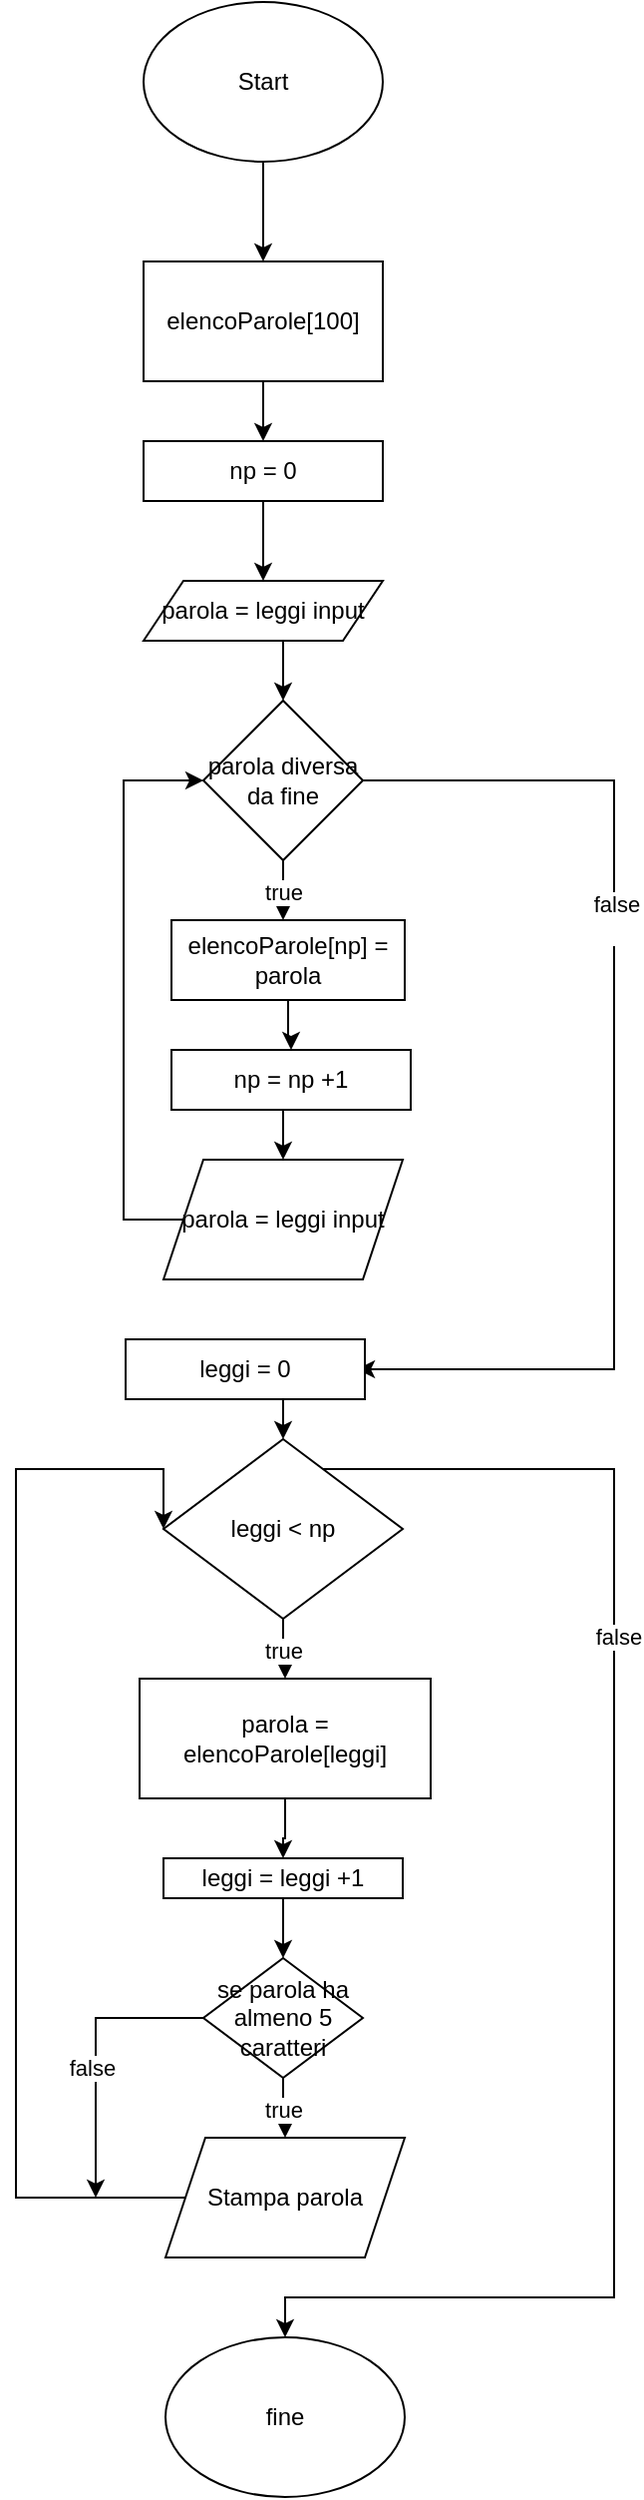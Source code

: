 <mxfile version="16.2.4"><diagram id="V2JiB3C3QyJT3o9QRJ_2" name="Page-1"><mxGraphModel dx="920" dy="522" grid="1" gridSize="10" guides="1" tooltips="1" connect="1" arrows="1" fold="1" page="1" pageScale="1" pageWidth="827" pageHeight="1169" math="0" shadow="0"><root><mxCell id="0"/><mxCell id="1" parent="0"/><mxCell id="6sRpusPthlO_4WwVeSYJ-50" value="" style="edgeStyle=orthogonalEdgeStyle;rounded=0;orthogonalLoop=1;jettySize=auto;html=1;" edge="1" parent="1" source="6sRpusPthlO_4WwVeSYJ-1" target="6sRpusPthlO_4WwVeSYJ-46"><mxGeometry relative="1" as="geometry"/></mxCell><mxCell id="6sRpusPthlO_4WwVeSYJ-1" value="Start" style="ellipse;whiteSpace=wrap;html=1;" vertex="1" parent="1"><mxGeometry x="354" y="30" width="120" height="80" as="geometry"/></mxCell><mxCell id="6sRpusPthlO_4WwVeSYJ-61" value="" style="edgeStyle=orthogonalEdgeStyle;rounded=0;orthogonalLoop=1;jettySize=auto;html=1;" edge="1" parent="1" source="6sRpusPthlO_4WwVeSYJ-4" target="6sRpusPthlO_4WwVeSYJ-6"><mxGeometry relative="1" as="geometry"><Array as="points"><mxPoint x="424" y="370"/><mxPoint x="424" y="370"/></Array></mxGeometry></mxCell><mxCell id="6sRpusPthlO_4WwVeSYJ-4" value="parola = leggi input" style="shape=parallelogram;perimeter=parallelogramPerimeter;whiteSpace=wrap;html=1;fixedSize=1;" vertex="1" parent="1"><mxGeometry x="354" y="320" width="120" height="30" as="geometry"/></mxCell><mxCell id="6sRpusPthlO_4WwVeSYJ-9" value="true" style="edgeStyle=orthogonalEdgeStyle;rounded=0;orthogonalLoop=1;jettySize=auto;html=1;" edge="1" parent="1" source="6sRpusPthlO_4WwVeSYJ-6"><mxGeometry relative="1" as="geometry"><mxPoint x="424" y="490" as="targetPoint"/></mxGeometry></mxCell><mxCell id="6sRpusPthlO_4WwVeSYJ-39" style="edgeStyle=orthogonalEdgeStyle;rounded=0;orthogonalLoop=1;jettySize=auto;html=1;entryX=0.967;entryY=0.5;entryDx=0;entryDy=0;entryPerimeter=0;" edge="1" parent="1" source="6sRpusPthlO_4WwVeSYJ-6" target="6sRpusPthlO_4WwVeSYJ-68"><mxGeometry relative="1" as="geometry"><mxPoint x="530" y="720" as="targetPoint"/><Array as="points"><mxPoint x="590" y="420"/><mxPoint x="590" y="715"/></Array></mxGeometry></mxCell><mxCell id="6sRpusPthlO_4WwVeSYJ-40" value="&lt;div&gt;false&lt;/div&gt;&lt;div&gt;&lt;br&gt;&lt;/div&gt;" style="edgeLabel;html=1;align=center;verticalAlign=middle;resizable=0;points=[];" vertex="1" connectable="0" parent="6sRpusPthlO_4WwVeSYJ-39"><mxGeometry x="-0.291" y="1" relative="1" as="geometry"><mxPoint as="offset"/></mxGeometry></mxCell><mxCell id="6sRpusPthlO_4WwVeSYJ-6" value="parola diversa da fine" style="rhombus;whiteSpace=wrap;html=1;" vertex="1" parent="1"><mxGeometry x="384" y="380" width="80" height="80" as="geometry"/></mxCell><mxCell id="6sRpusPthlO_4WwVeSYJ-66" value="" style="edgeStyle=orthogonalEdgeStyle;rounded=0;orthogonalLoop=1;jettySize=auto;html=1;" edge="1" parent="1" source="6sRpusPthlO_4WwVeSYJ-8" target="6sRpusPthlO_4WwVeSYJ-65"><mxGeometry relative="1" as="geometry"/></mxCell><mxCell id="6sRpusPthlO_4WwVeSYJ-8" value="elencoParole[np] = parola" style="rounded=0;whiteSpace=wrap;html=1;" vertex="1" parent="1"><mxGeometry x="368" y="490" width="117" height="40" as="geometry"/></mxCell><mxCell id="6sRpusPthlO_4WwVeSYJ-41" style="edgeStyle=orthogonalEdgeStyle;rounded=0;orthogonalLoop=1;jettySize=auto;html=1;entryX=0;entryY=0.5;entryDx=0;entryDy=0;" edge="1" parent="1" source="6sRpusPthlO_4WwVeSYJ-12" target="6sRpusPthlO_4WwVeSYJ-6"><mxGeometry relative="1" as="geometry"><Array as="points"><mxPoint x="344" y="640"/><mxPoint x="344" y="420"/></Array></mxGeometry></mxCell><mxCell id="6sRpusPthlO_4WwVeSYJ-12" value="parola = leggi input" style="shape=parallelogram;perimeter=parallelogramPerimeter;whiteSpace=wrap;html=1;fixedSize=1;" vertex="1" parent="1"><mxGeometry x="364" y="610" width="120" height="60" as="geometry"/></mxCell><mxCell id="6sRpusPthlO_4WwVeSYJ-20" value="true" style="edgeStyle=orthogonalEdgeStyle;rounded=0;orthogonalLoop=1;jettySize=auto;html=1;" edge="1" parent="1" source="6sRpusPthlO_4WwVeSYJ-16" target="6sRpusPthlO_4WwVeSYJ-19"><mxGeometry relative="1" as="geometry"/></mxCell><mxCell id="6sRpusPthlO_4WwVeSYJ-33" style="edgeStyle=orthogonalEdgeStyle;rounded=0;orthogonalLoop=1;jettySize=auto;html=1;entryX=0.5;entryY=0;entryDx=0;entryDy=0;" edge="1" parent="1" source="6sRpusPthlO_4WwVeSYJ-16" target="6sRpusPthlO_4WwVeSYJ-27"><mxGeometry relative="1" as="geometry"><Array as="points"><mxPoint x="590" y="765"/><mxPoint x="590" y="1180"/><mxPoint x="425" y="1180"/></Array></mxGeometry></mxCell><mxCell id="6sRpusPthlO_4WwVeSYJ-34" value="&lt;div&gt;false&lt;/div&gt;" style="edgeLabel;html=1;align=center;verticalAlign=middle;resizable=0;points=[];" vertex="1" connectable="0" parent="6sRpusPthlO_4WwVeSYJ-33"><mxGeometry x="-0.381" y="2" relative="1" as="geometry"><mxPoint y="-1" as="offset"/></mxGeometry></mxCell><mxCell id="6sRpusPthlO_4WwVeSYJ-16" value="leggi &amp;lt; np" style="rhombus;whiteSpace=wrap;html=1;" vertex="1" parent="1"><mxGeometry x="364" y="750" width="120" height="90" as="geometry"/></mxCell><mxCell id="6sRpusPthlO_4WwVeSYJ-79" value="" style="edgeStyle=orthogonalEdgeStyle;rounded=0;orthogonalLoop=1;jettySize=auto;html=1;entryX=0.5;entryY=0;entryDx=0;entryDy=0;" edge="1" parent="1" source="6sRpusPthlO_4WwVeSYJ-19" target="6sRpusPthlO_4WwVeSYJ-70"><mxGeometry relative="1" as="geometry"/></mxCell><mxCell id="6sRpusPthlO_4WwVeSYJ-19" value="parola = elencoParole[leggi]" style="rounded=0;whiteSpace=wrap;html=1;" vertex="1" parent="1"><mxGeometry x="352" y="870" width="146" height="60" as="geometry"/></mxCell><mxCell id="6sRpusPthlO_4WwVeSYJ-25" value="true" style="edgeStyle=orthogonalEdgeStyle;rounded=0;orthogonalLoop=1;jettySize=auto;html=1;" edge="1" parent="1" source="6sRpusPthlO_4WwVeSYJ-22" target="6sRpusPthlO_4WwVeSYJ-24"><mxGeometry relative="1" as="geometry"/></mxCell><mxCell id="6sRpusPthlO_4WwVeSYJ-43" style="edgeStyle=orthogonalEdgeStyle;rounded=0;orthogonalLoop=1;jettySize=auto;html=1;" edge="1" parent="1" source="6sRpusPthlO_4WwVeSYJ-22"><mxGeometry relative="1" as="geometry"><mxPoint x="330" y="1130" as="targetPoint"/><Array as="points"><mxPoint x="330" y="1040"/></Array></mxGeometry></mxCell><mxCell id="6sRpusPthlO_4WwVeSYJ-45" value="false" style="edgeLabel;html=1;align=center;verticalAlign=middle;resizable=0;points=[];" vertex="1" connectable="0" parent="6sRpusPthlO_4WwVeSYJ-43"><mxGeometry x="0.092" y="-2" relative="1" as="geometry"><mxPoint as="offset"/></mxGeometry></mxCell><mxCell id="6sRpusPthlO_4WwVeSYJ-22" value="se parola ha almeno 5 caratteri" style="rhombus;whiteSpace=wrap;html=1;" vertex="1" parent="1"><mxGeometry x="384" y="1010" width="80" height="60" as="geometry"/></mxCell><mxCell id="6sRpusPthlO_4WwVeSYJ-44" style="edgeStyle=orthogonalEdgeStyle;rounded=0;orthogonalLoop=1;jettySize=auto;html=1;entryX=0;entryY=0.5;entryDx=0;entryDy=0;" edge="1" parent="1" source="6sRpusPthlO_4WwVeSYJ-24" target="6sRpusPthlO_4WwVeSYJ-16"><mxGeometry relative="1" as="geometry"><Array as="points"><mxPoint x="290" y="1130"/><mxPoint x="290" y="765"/></Array></mxGeometry></mxCell><mxCell id="6sRpusPthlO_4WwVeSYJ-24" value="Stampa parola" style="shape=parallelogram;perimeter=parallelogramPerimeter;whiteSpace=wrap;html=1;fixedSize=1;" vertex="1" parent="1"><mxGeometry x="365" y="1100" width="120" height="60" as="geometry"/></mxCell><mxCell id="6sRpusPthlO_4WwVeSYJ-27" value="fine" style="ellipse;whiteSpace=wrap;html=1;" vertex="1" parent="1"><mxGeometry x="365" y="1200" width="120" height="80" as="geometry"/></mxCell><mxCell id="6sRpusPthlO_4WwVeSYJ-55" value="" style="edgeStyle=orthogonalEdgeStyle;rounded=0;orthogonalLoop=1;jettySize=auto;html=1;" edge="1" parent="1" source="6sRpusPthlO_4WwVeSYJ-46" target="6sRpusPthlO_4WwVeSYJ-53"><mxGeometry relative="1" as="geometry"/></mxCell><mxCell id="6sRpusPthlO_4WwVeSYJ-46" value="elencoParole[100]" style="rounded=0;whiteSpace=wrap;html=1;" vertex="1" parent="1"><mxGeometry x="354" y="160" width="120" height="60" as="geometry"/></mxCell><mxCell id="6sRpusPthlO_4WwVeSYJ-53" value="np = 0" style="rounded=0;whiteSpace=wrap;html=1;" vertex="1" parent="1"><mxGeometry x="354" y="250" width="120" height="30" as="geometry"/></mxCell><mxCell id="6sRpusPthlO_4WwVeSYJ-64" value="" style="endArrow=classic;html=1;rounded=0;entryX=0.5;entryY=0;entryDx=0;entryDy=0;" edge="1" parent="1" source="6sRpusPthlO_4WwVeSYJ-53" target="6sRpusPthlO_4WwVeSYJ-4"><mxGeometry width="50" height="50" relative="1" as="geometry"><mxPoint x="414" y="270" as="sourcePoint"/><mxPoint x="414" y="310" as="targetPoint"/></mxGeometry></mxCell><mxCell id="6sRpusPthlO_4WwVeSYJ-67" value="" style="edgeStyle=orthogonalEdgeStyle;rounded=0;orthogonalLoop=1;jettySize=auto;html=1;" edge="1" parent="1" source="6sRpusPthlO_4WwVeSYJ-65" target="6sRpusPthlO_4WwVeSYJ-12"><mxGeometry relative="1" as="geometry"><Array as="points"><mxPoint x="424" y="600"/><mxPoint x="424" y="600"/></Array></mxGeometry></mxCell><mxCell id="6sRpusPthlO_4WwVeSYJ-65" value="np = np +1" style="rounded=0;whiteSpace=wrap;html=1;" vertex="1" parent="1"><mxGeometry x="368" y="555" width="120" height="30" as="geometry"/></mxCell><mxCell id="6sRpusPthlO_4WwVeSYJ-69" value="" style="edgeStyle=orthogonalEdgeStyle;rounded=0;orthogonalLoop=1;jettySize=auto;html=1;" edge="1" parent="1" source="6sRpusPthlO_4WwVeSYJ-68" target="6sRpusPthlO_4WwVeSYJ-16"><mxGeometry relative="1" as="geometry"><Array as="points"><mxPoint x="424" y="740"/><mxPoint x="424" y="740"/></Array></mxGeometry></mxCell><mxCell id="6sRpusPthlO_4WwVeSYJ-68" value="leggi = 0" style="rounded=0;whiteSpace=wrap;html=1;" vertex="1" parent="1"><mxGeometry x="345" y="700" width="120" height="30" as="geometry"/></mxCell><mxCell id="6sRpusPthlO_4WwVeSYJ-75" value="" style="edgeStyle=orthogonalEdgeStyle;rounded=0;orthogonalLoop=1;jettySize=auto;html=1;" edge="1" parent="1" source="6sRpusPthlO_4WwVeSYJ-70" target="6sRpusPthlO_4WwVeSYJ-22"><mxGeometry relative="1" as="geometry"/></mxCell><mxCell id="6sRpusPthlO_4WwVeSYJ-70" value="leggi = leggi +1" style="rounded=0;whiteSpace=wrap;html=1;" vertex="1" parent="1"><mxGeometry x="364" y="960" width="120" height="20" as="geometry"/></mxCell></root></mxGraphModel></diagram></mxfile>
